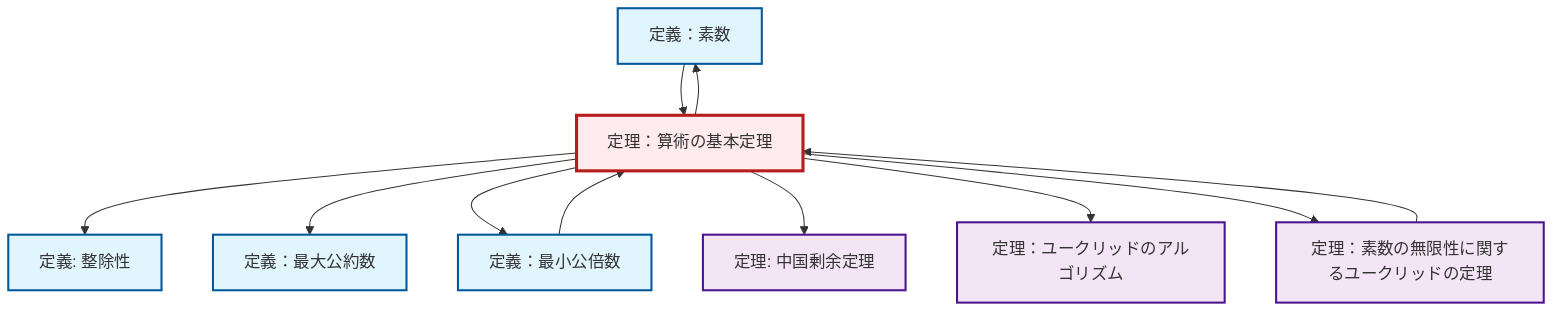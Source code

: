graph TD
    classDef definition fill:#e1f5fe,stroke:#01579b,stroke-width:2px
    classDef theorem fill:#f3e5f5,stroke:#4a148c,stroke-width:2px
    classDef axiom fill:#fff3e0,stroke:#e65100,stroke-width:2px
    classDef example fill:#e8f5e9,stroke:#1b5e20,stroke-width:2px
    classDef current fill:#ffebee,stroke:#b71c1c,stroke-width:3px
    def-prime["定義：素数"]:::definition
    def-gcd["定義：最大公約数"]:::definition
    thm-chinese-remainder["定理: 中国剰余定理"]:::theorem
    thm-euclidean-algorithm["定理：ユークリッドのアルゴリズム"]:::theorem
    thm-fundamental-arithmetic["定理：算術の基本定理"]:::theorem
    def-lcm["定義：最小公倍数"]:::definition
    def-divisibility["定義: 整除性"]:::definition
    thm-euclid-infinitude-primes["定理：素数の無限性に関するユークリッドの定理"]:::theorem
    thm-fundamental-arithmetic --> def-prime
    def-lcm --> thm-fundamental-arithmetic
    thm-fundamental-arithmetic --> def-divisibility
    thm-fundamental-arithmetic --> def-gcd
    thm-euclid-infinitude-primes --> thm-fundamental-arithmetic
    thm-fundamental-arithmetic --> def-lcm
    thm-fundamental-arithmetic --> thm-chinese-remainder
    thm-fundamental-arithmetic --> thm-euclidean-algorithm
    def-prime --> thm-fundamental-arithmetic
    thm-fundamental-arithmetic --> thm-euclid-infinitude-primes
    class thm-fundamental-arithmetic current